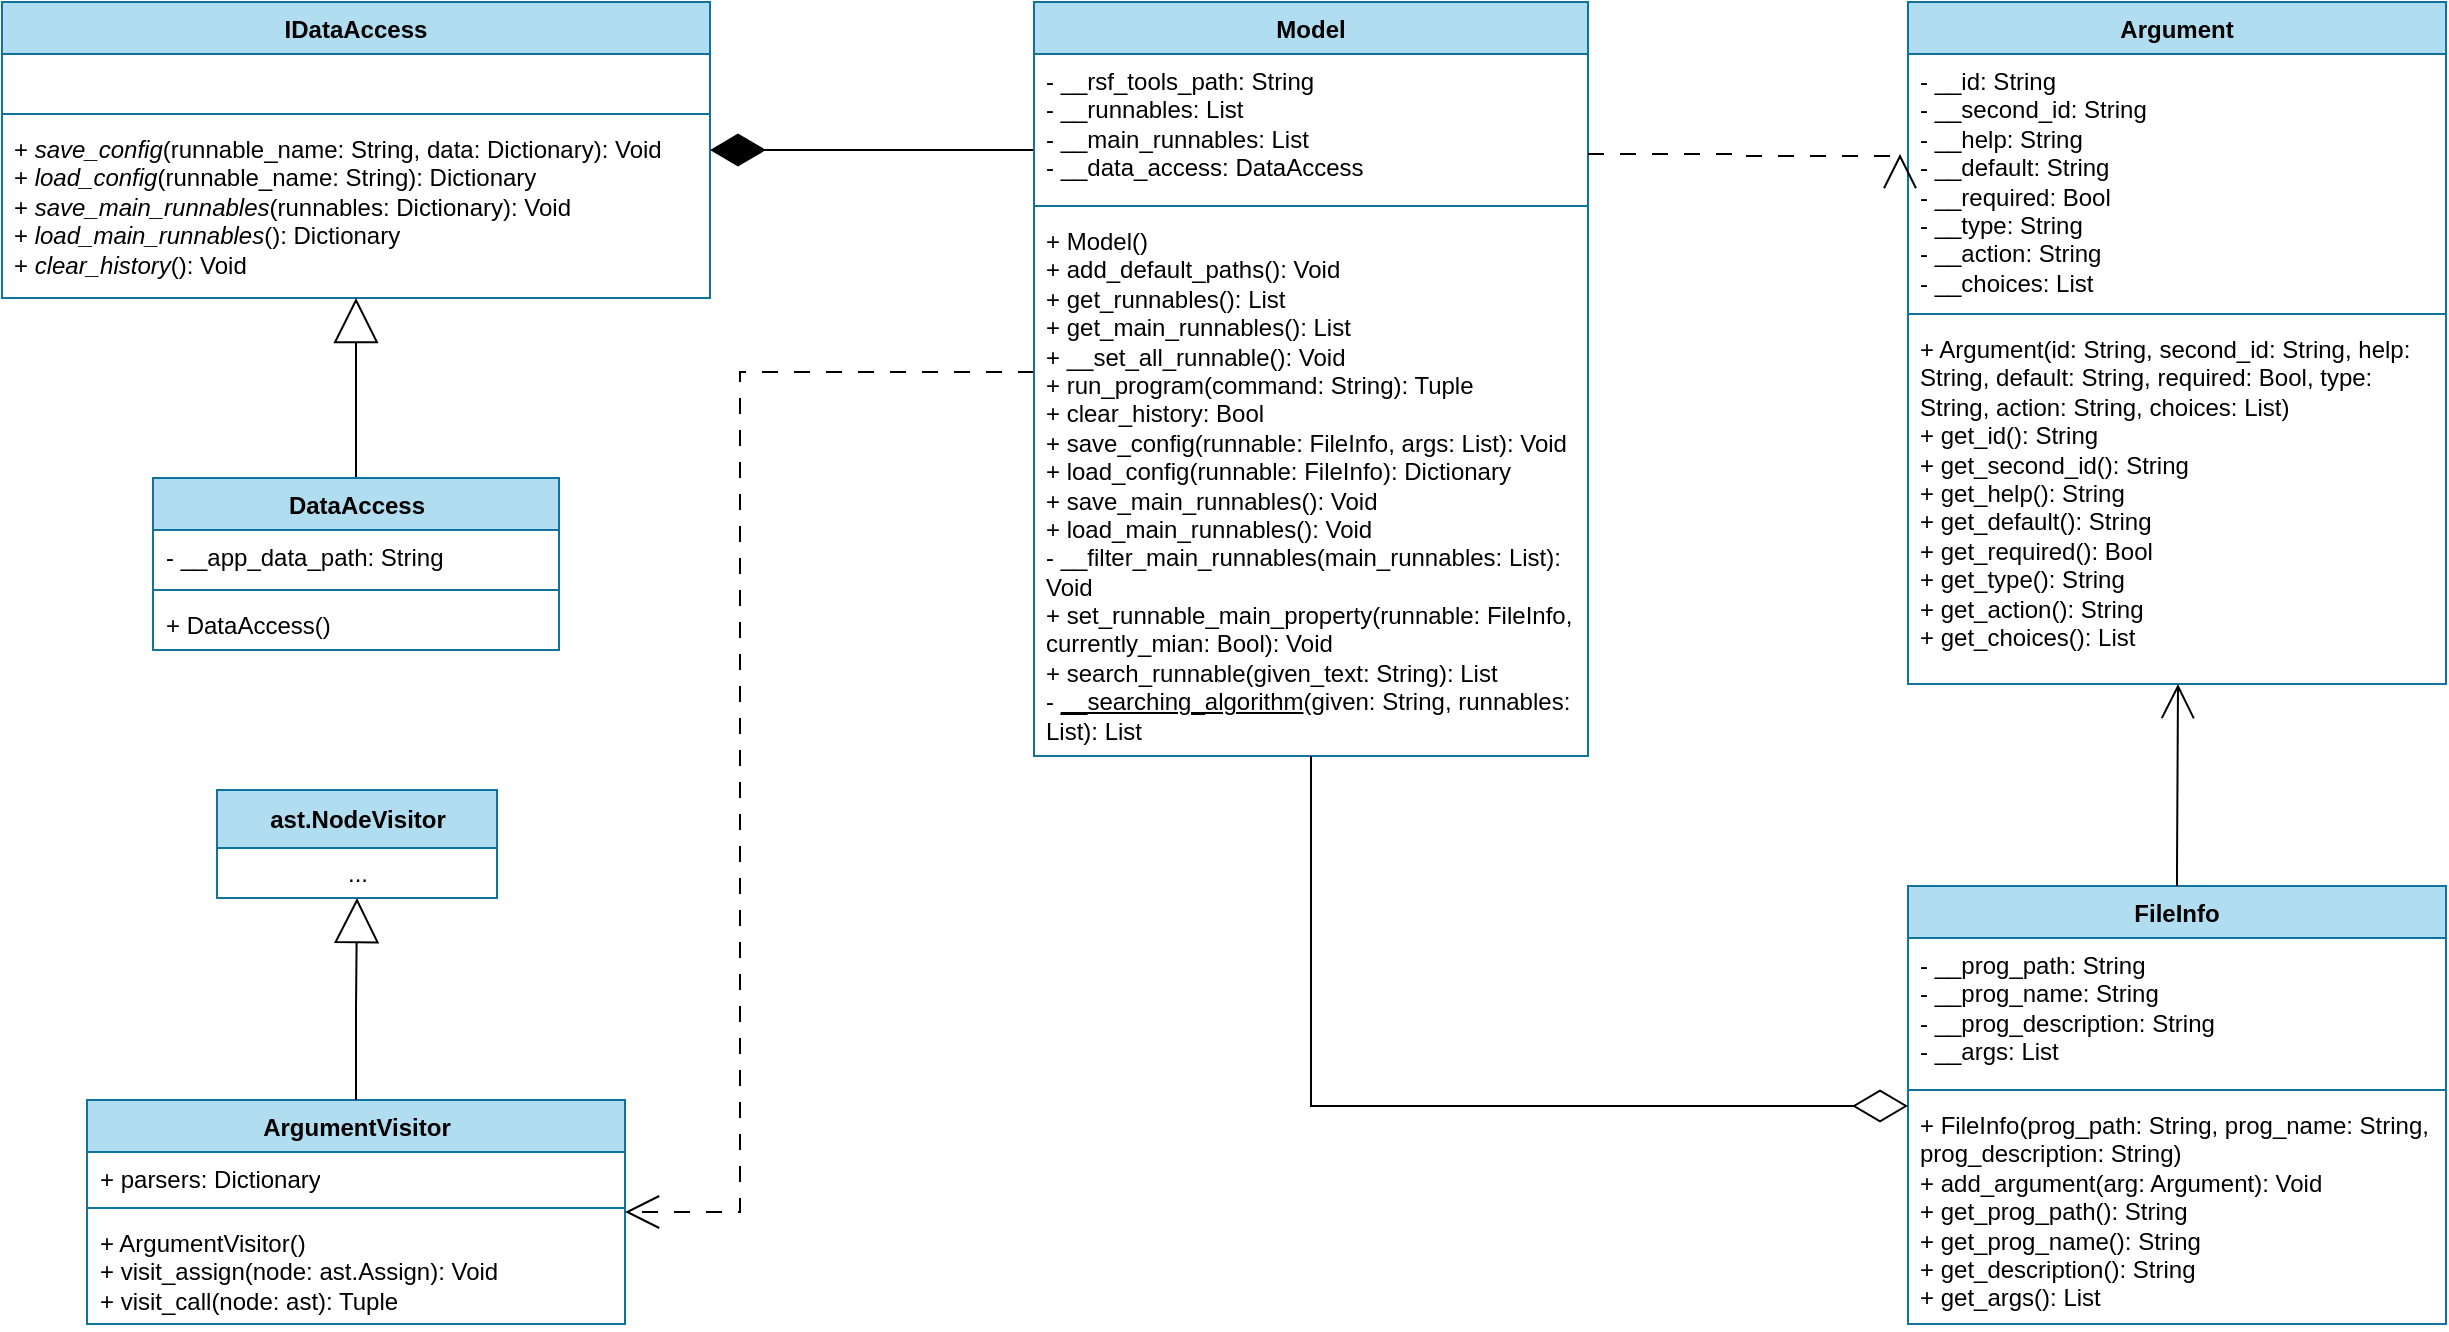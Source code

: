 <mxfile version="24.7.7">
  <diagram name="Page-1" id="dGkdcWEwHqb5eI0WN991">
    <mxGraphModel dx="1593" dy="934" grid="0" gridSize="10" guides="1" tooltips="1" connect="1" arrows="1" fold="1" page="0" pageScale="1" pageWidth="850" pageHeight="1100" math="0" shadow="0">
      <root>
        <mxCell id="0" />
        <mxCell id="1" parent="0" />
        <mxCell id="OdxFn6sbGUlg3Z93NH0t-1" value="IDataAccess" style="swimlane;fontStyle=1;align=center;verticalAlign=top;childLayout=stackLayout;horizontal=1;startSize=26;horizontalStack=0;resizeParent=1;resizeParentMax=0;resizeLast=0;collapsible=1;marginBottom=0;whiteSpace=wrap;html=1;fillColor=#b1ddf0;strokeColor=#10739e;" vertex="1" parent="1">
          <mxGeometry x="74" y="218" width="354" height="148" as="geometry" />
        </mxCell>
        <mxCell id="OdxFn6sbGUlg3Z93NH0t-2" value="&amp;nbsp;" style="text;strokeColor=none;fillColor=none;align=left;verticalAlign=top;spacingLeft=4;spacingRight=4;overflow=hidden;rotatable=0;points=[[0,0.5],[1,0.5]];portConstraint=eastwest;whiteSpace=wrap;html=1;" vertex="1" parent="OdxFn6sbGUlg3Z93NH0t-1">
          <mxGeometry y="26" width="354" height="26" as="geometry" />
        </mxCell>
        <mxCell id="OdxFn6sbGUlg3Z93NH0t-3" value="" style="line;strokeWidth=1;fillColor=none;align=left;verticalAlign=middle;spacingTop=-1;spacingLeft=3;spacingRight=3;rotatable=0;labelPosition=right;points=[];portConstraint=eastwest;strokeColor=inherit;" vertex="1" parent="OdxFn6sbGUlg3Z93NH0t-1">
          <mxGeometry y="52" width="354" height="8" as="geometry" />
        </mxCell>
        <mxCell id="OdxFn6sbGUlg3Z93NH0t-4" value="+ &lt;i&gt;save_config&lt;/i&gt;(runnable_name: String, data: Dictionary): Void&lt;div&gt;+ &lt;i&gt;load_config&lt;/i&gt;(runnable_name: String): Dictionary&lt;/div&gt;&lt;div&gt;+ &lt;i&gt;save_main_runnables&lt;/i&gt;(runnables: Dictionary): Void&lt;/div&gt;&lt;div&gt;+ &lt;i&gt;load_main_runnables&lt;/i&gt;(): Dictionary&lt;/div&gt;&lt;div&gt;+ &lt;i&gt;clear_history&lt;/i&gt;(): Void&lt;/div&gt;" style="text;strokeColor=none;fillColor=none;align=left;verticalAlign=top;spacingLeft=4;spacingRight=4;overflow=hidden;rotatable=0;points=[[0,0.5],[1,0.5]];portConstraint=eastwest;whiteSpace=wrap;html=1;" vertex="1" parent="OdxFn6sbGUlg3Z93NH0t-1">
          <mxGeometry y="60" width="354" height="88" as="geometry" />
        </mxCell>
        <mxCell id="OdxFn6sbGUlg3Z93NH0t-9" style="edgeStyle=orthogonalEdgeStyle;rounded=0;orthogonalLoop=1;jettySize=auto;html=1;endArrow=block;endFill=0;endSize=20;strokeColor=default;" edge="1" parent="1" source="OdxFn6sbGUlg3Z93NH0t-5" target="OdxFn6sbGUlg3Z93NH0t-1">
          <mxGeometry relative="1" as="geometry" />
        </mxCell>
        <mxCell id="OdxFn6sbGUlg3Z93NH0t-5" value="DataAccess" style="swimlane;fontStyle=1;align=center;verticalAlign=top;childLayout=stackLayout;horizontal=1;startSize=26;horizontalStack=0;resizeParent=1;resizeParentMax=0;resizeLast=0;collapsible=1;marginBottom=0;whiteSpace=wrap;html=1;fillColor=#b1ddf0;strokeColor=#10739e;" vertex="1" parent="1">
          <mxGeometry x="149.5" y="456" width="203" height="86" as="geometry" />
        </mxCell>
        <mxCell id="OdxFn6sbGUlg3Z93NH0t-6" value="- __app_data_path: String" style="text;strokeColor=none;fillColor=none;align=left;verticalAlign=top;spacingLeft=4;spacingRight=4;overflow=hidden;rotatable=0;points=[[0,0.5],[1,0.5]];portConstraint=eastwest;whiteSpace=wrap;html=1;" vertex="1" parent="OdxFn6sbGUlg3Z93NH0t-5">
          <mxGeometry y="26" width="203" height="26" as="geometry" />
        </mxCell>
        <mxCell id="OdxFn6sbGUlg3Z93NH0t-7" value="" style="line;strokeWidth=1;fillColor=none;align=left;verticalAlign=middle;spacingTop=-1;spacingLeft=3;spacingRight=3;rotatable=0;labelPosition=right;points=[];portConstraint=eastwest;strokeColor=inherit;" vertex="1" parent="OdxFn6sbGUlg3Z93NH0t-5">
          <mxGeometry y="52" width="203" height="8" as="geometry" />
        </mxCell>
        <mxCell id="OdxFn6sbGUlg3Z93NH0t-8" value="+ DataAccess()" style="text;strokeColor=none;fillColor=none;align=left;verticalAlign=top;spacingLeft=4;spacingRight=4;overflow=hidden;rotatable=0;points=[[0,0.5],[1,0.5]];portConstraint=eastwest;whiteSpace=wrap;html=1;" vertex="1" parent="OdxFn6sbGUlg3Z93NH0t-5">
          <mxGeometry y="60" width="203" height="26" as="geometry" />
        </mxCell>
        <mxCell id="OdxFn6sbGUlg3Z93NH0t-10" value="Argument" style="swimlane;fontStyle=1;align=center;verticalAlign=top;childLayout=stackLayout;horizontal=1;startSize=26;horizontalStack=0;resizeParent=1;resizeParentMax=0;resizeLast=0;collapsible=1;marginBottom=0;whiteSpace=wrap;html=1;fillColor=#b1ddf0;strokeColor=#10739e;" vertex="1" parent="1">
          <mxGeometry x="1027" y="218" width="269" height="341" as="geometry" />
        </mxCell>
        <mxCell id="OdxFn6sbGUlg3Z93NH0t-11" value="- __id: String&lt;div&gt;- __second_id: String&lt;/div&gt;&lt;div&gt;- __help: String&lt;/div&gt;&lt;div&gt;- __default: String&lt;/div&gt;&lt;div&gt;- __required: Bool&lt;/div&gt;&lt;div&gt;- __type: String&lt;/div&gt;&lt;div&gt;- __action: String&lt;/div&gt;&lt;div&gt;- __choices: List&lt;/div&gt;" style="text;strokeColor=none;fillColor=none;align=left;verticalAlign=top;spacingLeft=4;spacingRight=4;overflow=hidden;rotatable=0;points=[[0,0.5],[1,0.5]];portConstraint=eastwest;whiteSpace=wrap;html=1;" vertex="1" parent="OdxFn6sbGUlg3Z93NH0t-10">
          <mxGeometry y="26" width="269" height="126" as="geometry" />
        </mxCell>
        <mxCell id="OdxFn6sbGUlg3Z93NH0t-12" value="" style="line;strokeWidth=1;fillColor=none;align=left;verticalAlign=middle;spacingTop=-1;spacingLeft=3;spacingRight=3;rotatable=0;labelPosition=right;points=[];portConstraint=eastwest;strokeColor=inherit;" vertex="1" parent="OdxFn6sbGUlg3Z93NH0t-10">
          <mxGeometry y="152" width="269" height="8" as="geometry" />
        </mxCell>
        <mxCell id="OdxFn6sbGUlg3Z93NH0t-13" value="+ Argument(id: String,&amp;nbsp;&lt;span style=&quot;background-color: initial;&quot;&gt;second_id: String,&amp;nbsp;&lt;/span&gt;&lt;span style=&quot;background-color: initial;&quot;&gt;help: String,&amp;nbsp;&lt;/span&gt;&lt;span style=&quot;background-color: initial;&quot;&gt;default: String,&amp;nbsp;&lt;/span&gt;&lt;span style=&quot;background-color: initial;&quot;&gt;required: Bool,&amp;nbsp;&lt;/span&gt;&lt;span style=&quot;background-color: initial;&quot;&gt;type: String,&amp;nbsp;&lt;/span&gt;&lt;span style=&quot;background-color: initial;&quot;&gt;action: String,&amp;nbsp;&lt;/span&gt;&lt;span style=&quot;background-color: initial;&quot;&gt;choices: List)&lt;/span&gt;&lt;div&gt;+ get_id(): String&lt;br&gt;&lt;div&gt;&lt;span style=&quot;background-color: initial;&quot;&gt;+ get_&lt;/span&gt;second_id&lt;span style=&quot;background-color: initial;&quot;&gt;()&lt;/span&gt;&lt;span style=&quot;background-color: initial;&quot;&gt;: String&lt;/span&gt;&lt;/div&gt;&lt;div&gt;&lt;span style=&quot;background-color: initial;&quot;&gt;+ get_&lt;/span&gt;help&lt;span style=&quot;background-color: initial;&quot;&gt;()&lt;/span&gt;&lt;span style=&quot;background-color: initial;&quot;&gt;: String&lt;/span&gt;&lt;/div&gt;&lt;div&gt;&lt;span style=&quot;background-color: initial;&quot;&gt;+ get_&lt;/span&gt;default&lt;span style=&quot;background-color: initial;&quot;&gt;()&lt;/span&gt;&lt;span style=&quot;background-color: initial;&quot;&gt;: String&lt;/span&gt;&lt;/div&gt;&lt;div&gt;&lt;span style=&quot;background-color: initial;&quot;&gt;+ get_&lt;/span&gt;required&lt;span style=&quot;background-color: initial;&quot;&gt;()&lt;/span&gt;&lt;span style=&quot;background-color: initial;&quot;&gt;: Bool&lt;/span&gt;&lt;/div&gt;&lt;div&gt;&lt;span style=&quot;background-color: initial;&quot;&gt;+ get_&lt;/span&gt;type&lt;span style=&quot;background-color: initial;&quot;&gt;()&lt;/span&gt;&lt;span style=&quot;background-color: initial;&quot;&gt;: String&lt;/span&gt;&lt;/div&gt;&lt;div&gt;&lt;span style=&quot;background-color: initial;&quot;&gt;+ get_&lt;/span&gt;action&lt;span style=&quot;background-color: initial;&quot;&gt;()&lt;/span&gt;&lt;span style=&quot;background-color: initial;&quot;&gt;: String&lt;/span&gt;&lt;/div&gt;&lt;div&gt;&lt;span style=&quot;background-color: initial;&quot;&gt;+ get_&lt;/span&gt;choices&lt;span style=&quot;background-color: initial;&quot;&gt;()&lt;/span&gt;&lt;span style=&quot;background-color: initial;&quot;&gt;: List&lt;/span&gt;&lt;/div&gt;&lt;/div&gt;" style="text;strokeColor=none;fillColor=none;align=left;verticalAlign=top;spacingLeft=4;spacingRight=4;overflow=hidden;rotatable=0;points=[[0,0.5],[1,0.5]];portConstraint=eastwest;whiteSpace=wrap;html=1;" vertex="1" parent="OdxFn6sbGUlg3Z93NH0t-10">
          <mxGeometry y="160" width="269" height="181" as="geometry" />
        </mxCell>
        <mxCell id="OdxFn6sbGUlg3Z93NH0t-14" value="FileInfo" style="swimlane;fontStyle=1;align=center;verticalAlign=top;childLayout=stackLayout;horizontal=1;startSize=26;horizontalStack=0;resizeParent=1;resizeParentMax=0;resizeLast=0;collapsible=1;marginBottom=0;whiteSpace=wrap;html=1;fillColor=#b1ddf0;strokeColor=#10739e;" vertex="1" parent="1">
          <mxGeometry x="1027" y="660" width="269" height="219" as="geometry" />
        </mxCell>
        <mxCell id="OdxFn6sbGUlg3Z93NH0t-15" value="- __prog_path: String&lt;div&gt;- __prog_name: String&lt;/div&gt;&lt;div&gt;- __prog_description: String&lt;/div&gt;&lt;div&gt;- __args: List&lt;/div&gt;" style="text;strokeColor=none;fillColor=none;align=left;verticalAlign=top;spacingLeft=4;spacingRight=4;overflow=hidden;rotatable=0;points=[[0,0.5],[1,0.5]];portConstraint=eastwest;whiteSpace=wrap;html=1;" vertex="1" parent="OdxFn6sbGUlg3Z93NH0t-14">
          <mxGeometry y="26" width="269" height="72" as="geometry" />
        </mxCell>
        <mxCell id="OdxFn6sbGUlg3Z93NH0t-16" value="" style="line;strokeWidth=1;fillColor=none;align=left;verticalAlign=middle;spacingTop=-1;spacingLeft=3;spacingRight=3;rotatable=0;labelPosition=right;points=[];portConstraint=eastwest;strokeColor=inherit;" vertex="1" parent="OdxFn6sbGUlg3Z93NH0t-14">
          <mxGeometry y="98" width="269" height="8" as="geometry" />
        </mxCell>
        <mxCell id="OdxFn6sbGUlg3Z93NH0t-17" value="+ FileInfo(prog_path: String, prog_name: String, prog_description: String)&lt;div&gt;+ add_argument(arg: Argument): Void&lt;/div&gt;&lt;div&gt;&lt;span style=&quot;background-color: initial;&quot;&gt;+ get_prog_path(): String&lt;/span&gt;&lt;div&gt;&lt;div&gt;&lt;span style=&quot;background-color: initial;&quot;&gt;+ get_prog_name&lt;/span&gt;&lt;span style=&quot;background-color: initial;&quot;&gt;()&lt;/span&gt;&lt;span style=&quot;background-color: initial;&quot;&gt;: String&lt;/span&gt;&lt;/div&gt;&lt;div&gt;&lt;span style=&quot;background-color: initial;&quot;&gt;+ get_description&lt;/span&gt;&lt;span style=&quot;background-color: initial;&quot;&gt;()&lt;/span&gt;&lt;span style=&quot;background-color: initial;&quot;&gt;: String&lt;/span&gt;&lt;/div&gt;&lt;div&gt;&lt;span style=&quot;background-color: initial;&quot;&gt;+ get_args&lt;/span&gt;&lt;span style=&quot;background-color: initial;&quot;&gt;()&lt;/span&gt;&lt;span style=&quot;background-color: initial;&quot;&gt;: List&lt;/span&gt;&lt;/div&gt;&lt;/div&gt;&lt;/div&gt;" style="text;strokeColor=none;fillColor=none;align=left;verticalAlign=top;spacingLeft=4;spacingRight=4;overflow=hidden;rotatable=0;points=[[0,0.5],[1,0.5]];portConstraint=eastwest;whiteSpace=wrap;html=1;" vertex="1" parent="OdxFn6sbGUlg3Z93NH0t-14">
          <mxGeometry y="106" width="269" height="113" as="geometry" />
        </mxCell>
        <mxCell id="OdxFn6sbGUlg3Z93NH0t-18" value="ArgumentVisitor" style="swimlane;fontStyle=1;align=center;verticalAlign=top;childLayout=stackLayout;horizontal=1;startSize=26;horizontalStack=0;resizeParent=1;resizeParentMax=0;resizeLast=0;collapsible=1;marginBottom=0;whiteSpace=wrap;html=1;fillColor=#b1ddf0;strokeColor=#10739e;" vertex="1" parent="1">
          <mxGeometry x="116.5" y="767" width="269" height="112" as="geometry" />
        </mxCell>
        <mxCell id="OdxFn6sbGUlg3Z93NH0t-19" value="+ parsers: Dictionary&lt;div&gt;&lt;br&gt;&lt;/div&gt;" style="text;strokeColor=none;fillColor=none;align=left;verticalAlign=top;spacingLeft=4;spacingRight=4;overflow=hidden;rotatable=0;points=[[0,0.5],[1,0.5]];portConstraint=eastwest;whiteSpace=wrap;html=1;" vertex="1" parent="OdxFn6sbGUlg3Z93NH0t-18">
          <mxGeometry y="26" width="269" height="24" as="geometry" />
        </mxCell>
        <mxCell id="OdxFn6sbGUlg3Z93NH0t-20" value="" style="line;strokeWidth=1;fillColor=none;align=left;verticalAlign=middle;spacingTop=-1;spacingLeft=3;spacingRight=3;rotatable=0;labelPosition=right;points=[];portConstraint=eastwest;strokeColor=inherit;" vertex="1" parent="OdxFn6sbGUlg3Z93NH0t-18">
          <mxGeometry y="50" width="269" height="8" as="geometry" />
        </mxCell>
        <mxCell id="OdxFn6sbGUlg3Z93NH0t-21" value="+ ArgumentVisitor()&lt;div&gt;+ visit_assign(node: ast.Assign): Void&lt;br&gt;+ visit_call(node: ast): Tuple&lt;/div&gt;" style="text;strokeColor=none;fillColor=none;align=left;verticalAlign=top;spacingLeft=4;spacingRight=4;overflow=hidden;rotatable=0;points=[[0,0.5],[1,0.5]];portConstraint=eastwest;whiteSpace=wrap;html=1;" vertex="1" parent="OdxFn6sbGUlg3Z93NH0t-18">
          <mxGeometry y="58" width="269" height="54" as="geometry" />
        </mxCell>
        <mxCell id="OdxFn6sbGUlg3Z93NH0t-26" value="ast.NodeVisitor" style="swimlane;fontStyle=1;align=center;verticalAlign=middle;childLayout=stackLayout;horizontal=1;startSize=29;horizontalStack=0;resizeParent=1;resizeParentMax=0;resizeLast=0;collapsible=0;marginBottom=0;html=1;whiteSpace=wrap;fillColor=#b1ddf0;strokeColor=#10739e;" vertex="1" parent="1">
          <mxGeometry x="181.5" y="612" width="140" height="54" as="geometry" />
        </mxCell>
        <mxCell id="OdxFn6sbGUlg3Z93NH0t-28" value="..." style="text;html=1;strokeColor=none;fillColor=none;align=center;verticalAlign=middle;spacingLeft=4;spacingRight=4;overflow=hidden;rotatable=0;points=[[0,0.5],[1,0.5]];portConstraint=eastwest;whiteSpace=wrap;" vertex="1" parent="OdxFn6sbGUlg3Z93NH0t-26">
          <mxGeometry y="29" width="140" height="25" as="geometry" />
        </mxCell>
        <mxCell id="OdxFn6sbGUlg3Z93NH0t-37" style="edgeStyle=orthogonalEdgeStyle;rounded=0;orthogonalLoop=1;jettySize=auto;html=1;endArrow=diamondThin;endFill=1;endSize=25;" edge="1" parent="1" source="OdxFn6sbGUlg3Z93NH0t-29" target="OdxFn6sbGUlg3Z93NH0t-1">
          <mxGeometry relative="1" as="geometry">
            <Array as="points">
              <mxPoint x="555" y="292" />
              <mxPoint x="555" y="292" />
            </Array>
          </mxGeometry>
        </mxCell>
        <mxCell id="OdxFn6sbGUlg3Z93NH0t-38" style="edgeStyle=orthogonalEdgeStyle;rounded=0;orthogonalLoop=1;jettySize=auto;html=1;endArrow=open;endFill=0;endSize=15;dashed=1;dashPattern=8 8;" edge="1" parent="1" source="OdxFn6sbGUlg3Z93NH0t-29" target="OdxFn6sbGUlg3Z93NH0t-18">
          <mxGeometry relative="1" as="geometry">
            <Array as="points">
              <mxPoint x="443" y="403" />
              <mxPoint x="443" y="823" />
            </Array>
          </mxGeometry>
        </mxCell>
        <mxCell id="OdxFn6sbGUlg3Z93NH0t-29" value="Model" style="swimlane;fontStyle=1;align=center;verticalAlign=top;childLayout=stackLayout;horizontal=1;startSize=26;horizontalStack=0;resizeParent=1;resizeParentMax=0;resizeLast=0;collapsible=1;marginBottom=0;whiteSpace=wrap;html=1;fillColor=#b1ddf0;strokeColor=#10739e;" vertex="1" parent="1">
          <mxGeometry x="590" y="218" width="277" height="377" as="geometry" />
        </mxCell>
        <mxCell id="OdxFn6sbGUlg3Z93NH0t-30" value="- __rsf_tools_path: String&lt;div&gt;- __runnables: List&lt;/div&gt;&lt;div&gt;- __main_runnables: List&lt;/div&gt;&lt;div&gt;- __data_access: DataAccess&lt;/div&gt;" style="text;strokeColor=none;fillColor=none;align=left;verticalAlign=top;spacingLeft=4;spacingRight=4;overflow=hidden;rotatable=0;points=[[0,0.5],[1,0.5]];portConstraint=eastwest;whiteSpace=wrap;html=1;" vertex="1" parent="OdxFn6sbGUlg3Z93NH0t-29">
          <mxGeometry y="26" width="277" height="72" as="geometry" />
        </mxCell>
        <mxCell id="OdxFn6sbGUlg3Z93NH0t-31" value="" style="line;strokeWidth=1;fillColor=none;align=left;verticalAlign=middle;spacingTop=-1;spacingLeft=3;spacingRight=3;rotatable=0;labelPosition=right;points=[];portConstraint=eastwest;strokeColor=inherit;" vertex="1" parent="OdxFn6sbGUlg3Z93NH0t-29">
          <mxGeometry y="98" width="277" height="8" as="geometry" />
        </mxCell>
        <mxCell id="OdxFn6sbGUlg3Z93NH0t-32" value="+ Model()&lt;div&gt;+ add_default_paths(): Void&lt;/div&gt;&lt;div&gt;+ get_runnables(): List&lt;/div&gt;&lt;div&gt;+ get_main_runnables(): List&lt;br&gt;+ __set_all_runnable(): Void&lt;/div&gt;&lt;div&gt;+ run_program(command: String): Tuple&lt;/div&gt;&lt;div&gt;+ clear_history: Bool&lt;/div&gt;&lt;div&gt;+ save_config(runnable: FileInfo, args: List): Void&lt;/div&gt;&lt;div&gt;+ load_config(runnable: FileInfo): Dictionary&lt;br&gt;&lt;/div&gt;&lt;div&gt;+ save_main_runnables(): Void&lt;/div&gt;&lt;div&gt;+ load_main_runnables(): Void&lt;/div&gt;&lt;div&gt;- __filter_main_runnables(main_runnables: List): Void&lt;/div&gt;&lt;div&gt;+ set_runnable_main_property(runnable: FileInfo, currently_mian: Bool): Void&lt;/div&gt;&lt;div&gt;+ search_runnable(given_text: String): List&lt;/div&gt;&lt;div&gt;- &lt;u&gt;__searching_algorithm&lt;/u&gt;(given: String, runnables: List): List&lt;/div&gt;" style="text;strokeColor=none;fillColor=none;align=left;verticalAlign=top;spacingLeft=4;spacingRight=4;overflow=hidden;rotatable=0;points=[[0,0.5],[1,0.5]];portConstraint=eastwest;whiteSpace=wrap;html=1;" vertex="1" parent="OdxFn6sbGUlg3Z93NH0t-29">
          <mxGeometry y="106" width="277" height="271" as="geometry" />
        </mxCell>
        <mxCell id="OdxFn6sbGUlg3Z93NH0t-36" style="edgeStyle=orthogonalEdgeStyle;rounded=0;orthogonalLoop=1;jettySize=auto;html=1;endArrow=block;endFill=0;endSize=20;strokeColor=default;" edge="1" parent="1" source="OdxFn6sbGUlg3Z93NH0t-18" target="OdxFn6sbGUlg3Z93NH0t-26">
          <mxGeometry relative="1" as="geometry">
            <mxPoint x="-47.5" y="563" as="sourcePoint" />
            <mxPoint x="-47.5" y="473" as="targetPoint" />
          </mxGeometry>
        </mxCell>
        <mxCell id="OdxFn6sbGUlg3Z93NH0t-39" style="edgeStyle=orthogonalEdgeStyle;rounded=0;orthogonalLoop=1;jettySize=auto;html=1;endArrow=open;endFill=0;endSize=15;dashed=1;dashPattern=8 8;" edge="1" parent="1" source="OdxFn6sbGUlg3Z93NH0t-29">
          <mxGeometry relative="1" as="geometry">
            <mxPoint x="863" y="294" as="sourcePoint" />
            <mxPoint x="1023" y="294" as="targetPoint" />
            <Array as="points">
              <mxPoint x="940" y="294" />
              <mxPoint x="1023" y="295" />
            </Array>
          </mxGeometry>
        </mxCell>
        <mxCell id="OdxFn6sbGUlg3Z93NH0t-41" style="edgeStyle=orthogonalEdgeStyle;rounded=0;orthogonalLoop=1;jettySize=auto;html=1;endArrow=open;endFill=0;endSize=15;" edge="1" parent="1" source="OdxFn6sbGUlg3Z93NH0t-14" target="OdxFn6sbGUlg3Z93NH0t-10">
          <mxGeometry relative="1" as="geometry">
            <mxPoint x="1195" y="623" as="sourcePoint" />
            <mxPoint x="1351" y="623" as="targetPoint" />
            <Array as="points">
              <mxPoint x="1162" y="652" />
              <mxPoint x="1162" y="652" />
            </Array>
          </mxGeometry>
        </mxCell>
        <mxCell id="OdxFn6sbGUlg3Z93NH0t-42" style="edgeStyle=orthogonalEdgeStyle;rounded=0;orthogonalLoop=1;jettySize=auto;html=1;endArrow=diamondThin;endFill=0;endSize=25;" edge="1" parent="1" source="OdxFn6sbGUlg3Z93NH0t-29" target="OdxFn6sbGUlg3Z93NH0t-14">
          <mxGeometry relative="1" as="geometry">
            <mxPoint x="1003" y="643" as="sourcePoint" />
            <mxPoint x="841" y="643" as="targetPoint" />
            <Array as="points">
              <mxPoint x="729" y="770" />
            </Array>
          </mxGeometry>
        </mxCell>
      </root>
    </mxGraphModel>
  </diagram>
</mxfile>
